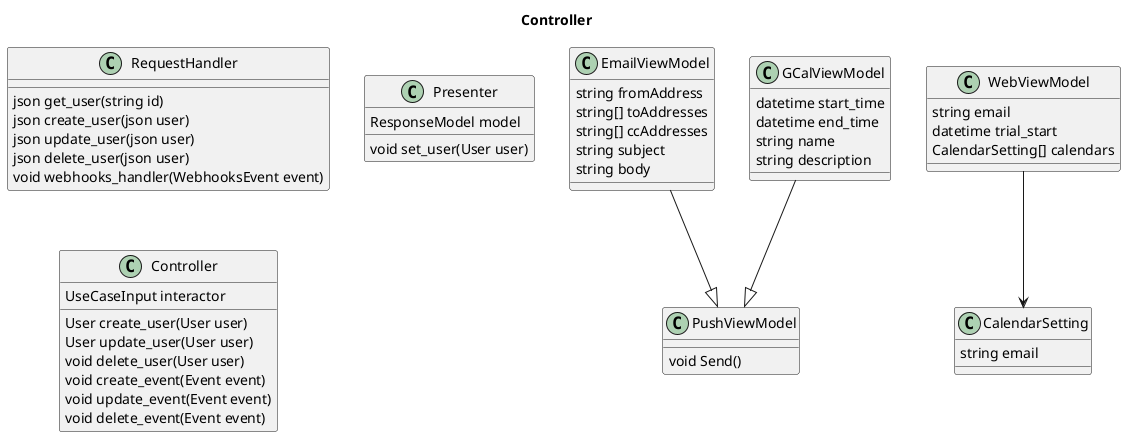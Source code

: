 @startuml
title Controller

class PushViewModel {
    void Send()
}

class EmailViewModel {
    string fromAddress
    string[] toAddresses
    string[] ccAddresses
    string subject
    string body
}

class CalendarSetting {
    string email
}

class WebViewModel {
    string email
    datetime trial_start
    CalendarSetting[] calendars

}

class GCalViewModel {
    datetime start_time
    datetime end_time
    string name
    string description
}

class RequestHandler {
    json get_user(string id)
    json create_user(json user)
    json update_user(json user)
    json delete_user(json user)
    void webhooks_handler(WebhooksEvent event)
}

class Presenter {
    ResponseModel model
    void set_user(User user)
}

class Controller {
    UseCaseInput interactor
    User create_user(User user)
    User update_user(User user)
    void delete_user(User user)
    void create_event(Event event)
    void update_event(Event event)
    void delete_event(Event event)
}

WebViewModel --> CalendarSetting
GCalViewModel --|> PushViewModel
EmailViewModel --|> PushViewModel

@enduml